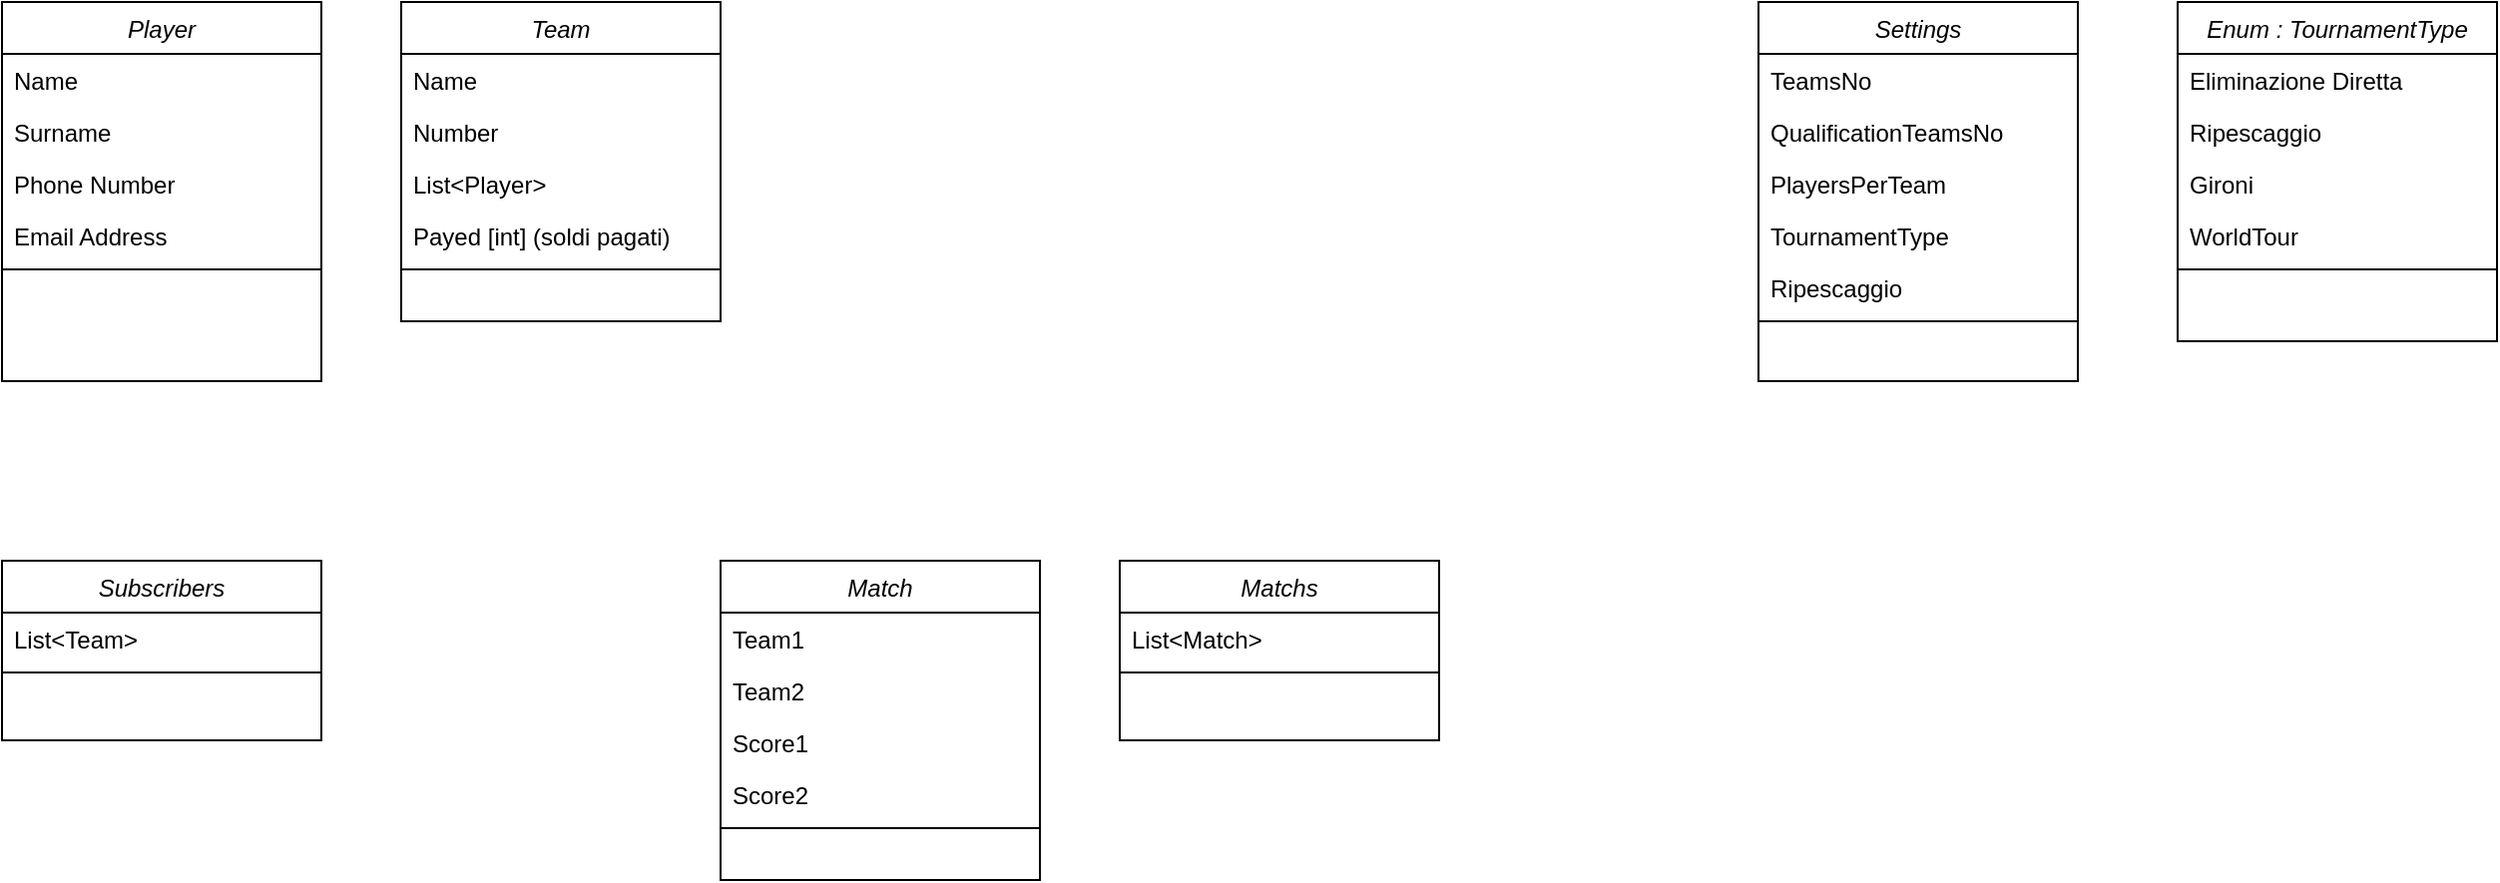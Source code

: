 <mxfile version="19.0.3" type="device"><diagram id="C5RBs43oDa-KdzZeNtuy" name="Page-1"><mxGraphModel dx="1422" dy="857" grid="1" gridSize="10" guides="1" tooltips="1" connect="1" arrows="1" fold="1" page="1" pageScale="1" pageWidth="827" pageHeight="1169" math="0" shadow="0"><root><mxCell id="WIyWlLk6GJQsqaUBKTNV-0"/><mxCell id="WIyWlLk6GJQsqaUBKTNV-1" parent="WIyWlLk6GJQsqaUBKTNV-0"/><mxCell id="zkfFHV4jXpPFQw0GAbJ--0" value="Player" style="swimlane;fontStyle=2;align=center;verticalAlign=top;childLayout=stackLayout;horizontal=1;startSize=26;horizontalStack=0;resizeParent=1;resizeLast=0;collapsible=1;marginBottom=0;rounded=0;shadow=0;strokeWidth=1;" parent="WIyWlLk6GJQsqaUBKTNV-1" vertex="1"><mxGeometry x="40" y="40" width="160" height="190" as="geometry"><mxRectangle x="230" y="140" width="160" height="26" as="alternateBounds"/></mxGeometry></mxCell><mxCell id="zkfFHV4jXpPFQw0GAbJ--1" value="Name" style="text;align=left;verticalAlign=top;spacingLeft=4;spacingRight=4;overflow=hidden;rotatable=0;points=[[0,0.5],[1,0.5]];portConstraint=eastwest;" parent="zkfFHV4jXpPFQw0GAbJ--0" vertex="1"><mxGeometry y="26" width="160" height="26" as="geometry"/></mxCell><mxCell id="DdP2iN7C951ZW1x4Y0dS-0" value="Surname" style="text;align=left;verticalAlign=top;spacingLeft=4;spacingRight=4;overflow=hidden;rotatable=0;points=[[0,0.5],[1,0.5]];portConstraint=eastwest;" parent="zkfFHV4jXpPFQw0GAbJ--0" vertex="1"><mxGeometry y="52" width="160" height="26" as="geometry"/></mxCell><mxCell id="zkfFHV4jXpPFQw0GAbJ--2" value="Phone Number" style="text;align=left;verticalAlign=top;spacingLeft=4;spacingRight=4;overflow=hidden;rotatable=0;points=[[0,0.5],[1,0.5]];portConstraint=eastwest;rounded=0;shadow=0;html=0;" parent="zkfFHV4jXpPFQw0GAbJ--0" vertex="1"><mxGeometry y="78" width="160" height="26" as="geometry"/></mxCell><mxCell id="zkfFHV4jXpPFQw0GAbJ--3" value="Email Address" style="text;align=left;verticalAlign=top;spacingLeft=4;spacingRight=4;overflow=hidden;rotatable=0;points=[[0,0.5],[1,0.5]];portConstraint=eastwest;rounded=0;shadow=0;html=0;" parent="zkfFHV4jXpPFQw0GAbJ--0" vertex="1"><mxGeometry y="104" width="160" height="26" as="geometry"/></mxCell><mxCell id="zkfFHV4jXpPFQw0GAbJ--4" value="" style="line;html=1;strokeWidth=1;align=left;verticalAlign=middle;spacingTop=-1;spacingLeft=3;spacingRight=3;rotatable=0;labelPosition=right;points=[];portConstraint=eastwest;" parent="zkfFHV4jXpPFQw0GAbJ--0" vertex="1"><mxGeometry y="130" width="160" height="8" as="geometry"/></mxCell><mxCell id="DdP2iN7C951ZW1x4Y0dS-2" value="Team" style="swimlane;fontStyle=2;align=center;verticalAlign=top;childLayout=stackLayout;horizontal=1;startSize=26;horizontalStack=0;resizeParent=1;resizeLast=0;collapsible=1;marginBottom=0;rounded=0;shadow=0;strokeWidth=1;" parent="WIyWlLk6GJQsqaUBKTNV-1" vertex="1"><mxGeometry x="240" y="40" width="160" height="160" as="geometry"><mxRectangle x="230" y="140" width="160" height="26" as="alternateBounds"/></mxGeometry></mxCell><mxCell id="DdP2iN7C951ZW1x4Y0dS-3" value="Name" style="text;align=left;verticalAlign=top;spacingLeft=4;spacingRight=4;overflow=hidden;rotatable=0;points=[[0,0.5],[1,0.5]];portConstraint=eastwest;" parent="DdP2iN7C951ZW1x4Y0dS-2" vertex="1"><mxGeometry y="26" width="160" height="26" as="geometry"/></mxCell><mxCell id="DdP2iN7C951ZW1x4Y0dS-4" value="Number" style="text;align=left;verticalAlign=top;spacingLeft=4;spacingRight=4;overflow=hidden;rotatable=0;points=[[0,0.5],[1,0.5]];portConstraint=eastwest;" parent="DdP2iN7C951ZW1x4Y0dS-2" vertex="1"><mxGeometry y="52" width="160" height="26" as="geometry"/></mxCell><mxCell id="DdP2iN7C951ZW1x4Y0dS-5" value="List&lt;Player&gt;" style="text;align=left;verticalAlign=top;spacingLeft=4;spacingRight=4;overflow=hidden;rotatable=0;points=[[0,0.5],[1,0.5]];portConstraint=eastwest;rounded=0;shadow=0;html=0;" parent="DdP2iN7C951ZW1x4Y0dS-2" vertex="1"><mxGeometry y="78" width="160" height="26" as="geometry"/></mxCell><mxCell id="PfHdW4igXQRsQ0iiQeJc-0" value="Payed [int] (soldi pagati)" style="text;align=left;verticalAlign=top;spacingLeft=4;spacingRight=4;overflow=hidden;rotatable=0;points=[[0,0.5],[1,0.5]];portConstraint=eastwest;rounded=0;shadow=0;html=0;" vertex="1" parent="DdP2iN7C951ZW1x4Y0dS-2"><mxGeometry y="104" width="160" height="26" as="geometry"/></mxCell><mxCell id="DdP2iN7C951ZW1x4Y0dS-8" value="" style="line;html=1;strokeWidth=1;align=left;verticalAlign=middle;spacingTop=-1;spacingLeft=3;spacingRight=3;rotatable=0;labelPosition=right;points=[];portConstraint=eastwest;" parent="DdP2iN7C951ZW1x4Y0dS-2" vertex="1"><mxGeometry y="130" width="160" height="8" as="geometry"/></mxCell><mxCell id="DdP2iN7C951ZW1x4Y0dS-10" value="Subscribers" style="swimlane;fontStyle=2;align=center;verticalAlign=top;childLayout=stackLayout;horizontal=1;startSize=26;horizontalStack=0;resizeParent=1;resizeLast=0;collapsible=1;marginBottom=0;rounded=0;shadow=0;strokeWidth=1;" parent="WIyWlLk6GJQsqaUBKTNV-1" vertex="1"><mxGeometry x="40" y="320" width="160" height="90" as="geometry"><mxRectangle x="230" y="140" width="160" height="26" as="alternateBounds"/></mxGeometry></mxCell><mxCell id="DdP2iN7C951ZW1x4Y0dS-13" value="List&lt;Team&gt;" style="text;align=left;verticalAlign=top;spacingLeft=4;spacingRight=4;overflow=hidden;rotatable=0;points=[[0,0.5],[1,0.5]];portConstraint=eastwest;rounded=0;shadow=0;html=0;" parent="DdP2iN7C951ZW1x4Y0dS-10" vertex="1"><mxGeometry y="26" width="160" height="26" as="geometry"/></mxCell><mxCell id="DdP2iN7C951ZW1x4Y0dS-14" value="" style="line;html=1;strokeWidth=1;align=left;verticalAlign=middle;spacingTop=-1;spacingLeft=3;spacingRight=3;rotatable=0;labelPosition=right;points=[];portConstraint=eastwest;" parent="DdP2iN7C951ZW1x4Y0dS-10" vertex="1"><mxGeometry y="52" width="160" height="8" as="geometry"/></mxCell><mxCell id="DdP2iN7C951ZW1x4Y0dS-16" value="Match" style="swimlane;fontStyle=2;align=center;verticalAlign=top;childLayout=stackLayout;horizontal=1;startSize=26;horizontalStack=0;resizeParent=1;resizeLast=0;collapsible=1;marginBottom=0;rounded=0;shadow=0;strokeWidth=1;" parent="WIyWlLk6GJQsqaUBKTNV-1" vertex="1"><mxGeometry x="400" y="320" width="160" height="160" as="geometry"><mxRectangle x="230" y="140" width="160" height="26" as="alternateBounds"/></mxGeometry></mxCell><mxCell id="DdP2iN7C951ZW1x4Y0dS-17" value="Team1" style="text;align=left;verticalAlign=top;spacingLeft=4;spacingRight=4;overflow=hidden;rotatable=0;points=[[0,0.5],[1,0.5]];portConstraint=eastwest;" parent="DdP2iN7C951ZW1x4Y0dS-16" vertex="1"><mxGeometry y="26" width="160" height="26" as="geometry"/></mxCell><mxCell id="DdP2iN7C951ZW1x4Y0dS-18" value="Team2" style="text;align=left;verticalAlign=top;spacingLeft=4;spacingRight=4;overflow=hidden;rotatable=0;points=[[0,0.5],[1,0.5]];portConstraint=eastwest;" parent="DdP2iN7C951ZW1x4Y0dS-16" vertex="1"><mxGeometry y="52" width="160" height="26" as="geometry"/></mxCell><mxCell id="DdP2iN7C951ZW1x4Y0dS-19" value="Score1" style="text;align=left;verticalAlign=top;spacingLeft=4;spacingRight=4;overflow=hidden;rotatable=0;points=[[0,0.5],[1,0.5]];portConstraint=eastwest;rounded=0;shadow=0;html=0;" parent="DdP2iN7C951ZW1x4Y0dS-16" vertex="1"><mxGeometry y="78" width="160" height="26" as="geometry"/></mxCell><mxCell id="DdP2iN7C951ZW1x4Y0dS-21" value="Score2" style="text;align=left;verticalAlign=top;spacingLeft=4;spacingRight=4;overflow=hidden;rotatable=0;points=[[0,0.5],[1,0.5]];portConstraint=eastwest;rounded=0;shadow=0;html=0;" parent="DdP2iN7C951ZW1x4Y0dS-16" vertex="1"><mxGeometry y="104" width="160" height="26" as="geometry"/></mxCell><mxCell id="DdP2iN7C951ZW1x4Y0dS-20" value="" style="line;html=1;strokeWidth=1;align=left;verticalAlign=middle;spacingTop=-1;spacingLeft=3;spacingRight=3;rotatable=0;labelPosition=right;points=[];portConstraint=eastwest;" parent="DdP2iN7C951ZW1x4Y0dS-16" vertex="1"><mxGeometry y="130" width="160" height="8" as="geometry"/></mxCell><mxCell id="DdP2iN7C951ZW1x4Y0dS-22" value="Settings" style="swimlane;fontStyle=2;align=center;verticalAlign=top;childLayout=stackLayout;horizontal=1;startSize=26;horizontalStack=0;resizeParent=1;resizeLast=0;collapsible=1;marginBottom=0;rounded=0;shadow=0;strokeWidth=1;" parent="WIyWlLk6GJQsqaUBKTNV-1" vertex="1"><mxGeometry x="920" y="40" width="160" height="190" as="geometry"><mxRectangle x="230" y="140" width="160" height="26" as="alternateBounds"/></mxGeometry></mxCell><mxCell id="DdP2iN7C951ZW1x4Y0dS-23" value="TeamsNo" style="text;align=left;verticalAlign=top;spacingLeft=4;spacingRight=4;overflow=hidden;rotatable=0;points=[[0,0.5],[1,0.5]];portConstraint=eastwest;rounded=0;shadow=0;html=0;" parent="DdP2iN7C951ZW1x4Y0dS-22" vertex="1"><mxGeometry y="26" width="160" height="26" as="geometry"/></mxCell><mxCell id="DdP2iN7C951ZW1x4Y0dS-25" value="QualificationTeamsNo" style="text;align=left;verticalAlign=top;spacingLeft=4;spacingRight=4;overflow=hidden;rotatable=0;points=[[0,0.5],[1,0.5]];portConstraint=eastwest;rounded=0;shadow=0;html=0;" parent="DdP2iN7C951ZW1x4Y0dS-22" vertex="1"><mxGeometry y="52" width="160" height="26" as="geometry"/></mxCell><mxCell id="DdP2iN7C951ZW1x4Y0dS-26" value="PlayersPerTeam" style="text;align=left;verticalAlign=top;spacingLeft=4;spacingRight=4;overflow=hidden;rotatable=0;points=[[0,0.5],[1,0.5]];portConstraint=eastwest;rounded=0;shadow=0;html=0;" parent="DdP2iN7C951ZW1x4Y0dS-22" vertex="1"><mxGeometry y="78" width="160" height="26" as="geometry"/></mxCell><mxCell id="DdP2iN7C951ZW1x4Y0dS-33" value="TournamentType" style="text;align=left;verticalAlign=top;spacingLeft=4;spacingRight=4;overflow=hidden;rotatable=0;points=[[0,0.5],[1,0.5]];portConstraint=eastwest;rounded=0;shadow=0;html=0;" parent="DdP2iN7C951ZW1x4Y0dS-22" vertex="1"><mxGeometry y="104" width="160" height="26" as="geometry"/></mxCell><mxCell id="DdP2iN7C951ZW1x4Y0dS-34" value="Ripescaggio" style="text;align=left;verticalAlign=top;spacingLeft=4;spacingRight=4;overflow=hidden;rotatable=0;points=[[0,0.5],[1,0.5]];portConstraint=eastwest;rounded=0;shadow=0;html=0;" parent="DdP2iN7C951ZW1x4Y0dS-22" vertex="1"><mxGeometry y="130" width="160" height="26" as="geometry"/></mxCell><mxCell id="DdP2iN7C951ZW1x4Y0dS-24" value="" style="line;html=1;strokeWidth=1;align=left;verticalAlign=middle;spacingTop=-1;spacingLeft=3;spacingRight=3;rotatable=0;labelPosition=right;points=[];portConstraint=eastwest;" parent="DdP2iN7C951ZW1x4Y0dS-22" vertex="1"><mxGeometry y="156" width="160" height="8" as="geometry"/></mxCell><mxCell id="DdP2iN7C951ZW1x4Y0dS-27" value="Matchs" style="swimlane;fontStyle=2;align=center;verticalAlign=top;childLayout=stackLayout;horizontal=1;startSize=26;horizontalStack=0;resizeParent=1;resizeLast=0;collapsible=1;marginBottom=0;rounded=0;shadow=0;strokeWidth=1;" parent="WIyWlLk6GJQsqaUBKTNV-1" vertex="1"><mxGeometry x="600" y="320" width="160" height="90" as="geometry"><mxRectangle x="230" y="140" width="160" height="26" as="alternateBounds"/></mxGeometry></mxCell><mxCell id="DdP2iN7C951ZW1x4Y0dS-28" value="List&lt;Match&gt;" style="text;align=left;verticalAlign=top;spacingLeft=4;spacingRight=4;overflow=hidden;rotatable=0;points=[[0,0.5],[1,0.5]];portConstraint=eastwest;" parent="DdP2iN7C951ZW1x4Y0dS-27" vertex="1"><mxGeometry y="26" width="160" height="26" as="geometry"/></mxCell><mxCell id="DdP2iN7C951ZW1x4Y0dS-32" value="" style="line;html=1;strokeWidth=1;align=left;verticalAlign=middle;spacingTop=-1;spacingLeft=3;spacingRight=3;rotatable=0;labelPosition=right;points=[];portConstraint=eastwest;" parent="DdP2iN7C951ZW1x4Y0dS-27" vertex="1"><mxGeometry y="52" width="160" height="8" as="geometry"/></mxCell><mxCell id="Nil0zPYjUiuqrTfH6JTX-0" value="Enum : TournamentType" style="swimlane;fontStyle=2;align=center;verticalAlign=top;childLayout=stackLayout;horizontal=1;startSize=26;horizontalStack=0;resizeParent=1;resizeLast=0;collapsible=1;marginBottom=0;rounded=0;shadow=0;strokeWidth=1;" vertex="1" parent="WIyWlLk6GJQsqaUBKTNV-1"><mxGeometry x="1130" y="40" width="160" height="170" as="geometry"><mxRectangle x="230" y="140" width="160" height="26" as="alternateBounds"/></mxGeometry></mxCell><mxCell id="Nil0zPYjUiuqrTfH6JTX-1" value="Eliminazione Diretta" style="text;align=left;verticalAlign=top;spacingLeft=4;spacingRight=4;overflow=hidden;rotatable=0;points=[[0,0.5],[1,0.5]];portConstraint=eastwest;rounded=0;shadow=0;html=0;" vertex="1" parent="Nil0zPYjUiuqrTfH6JTX-0"><mxGeometry y="26" width="160" height="26" as="geometry"/></mxCell><mxCell id="Nil0zPYjUiuqrTfH6JTX-5" value="Ripescaggio" style="text;align=left;verticalAlign=top;spacingLeft=4;spacingRight=4;overflow=hidden;rotatable=0;points=[[0,0.5],[1,0.5]];portConstraint=eastwest;rounded=0;shadow=0;html=0;" vertex="1" parent="Nil0zPYjUiuqrTfH6JTX-0"><mxGeometry y="52" width="160" height="26" as="geometry"/></mxCell><mxCell id="Nil0zPYjUiuqrTfH6JTX-7" value="Gironi" style="text;align=left;verticalAlign=top;spacingLeft=4;spacingRight=4;overflow=hidden;rotatable=0;points=[[0,0.5],[1,0.5]];portConstraint=eastwest;rounded=0;shadow=0;html=0;" vertex="1" parent="Nil0zPYjUiuqrTfH6JTX-0"><mxGeometry y="78" width="160" height="26" as="geometry"/></mxCell><mxCell id="Nil0zPYjUiuqrTfH6JTX-8" value="WorldTour" style="text;align=left;verticalAlign=top;spacingLeft=4;spacingRight=4;overflow=hidden;rotatable=0;points=[[0,0.5],[1,0.5]];portConstraint=eastwest;rounded=0;shadow=0;html=0;" vertex="1" parent="Nil0zPYjUiuqrTfH6JTX-0"><mxGeometry y="104" width="160" height="26" as="geometry"/></mxCell><mxCell id="Nil0zPYjUiuqrTfH6JTX-6" value="" style="line;html=1;strokeWidth=1;align=left;verticalAlign=middle;spacingTop=-1;spacingLeft=3;spacingRight=3;rotatable=0;labelPosition=right;points=[];portConstraint=eastwest;" vertex="1" parent="Nil0zPYjUiuqrTfH6JTX-0"><mxGeometry y="130" width="160" height="8" as="geometry"/></mxCell></root></mxGraphModel></diagram></mxfile>